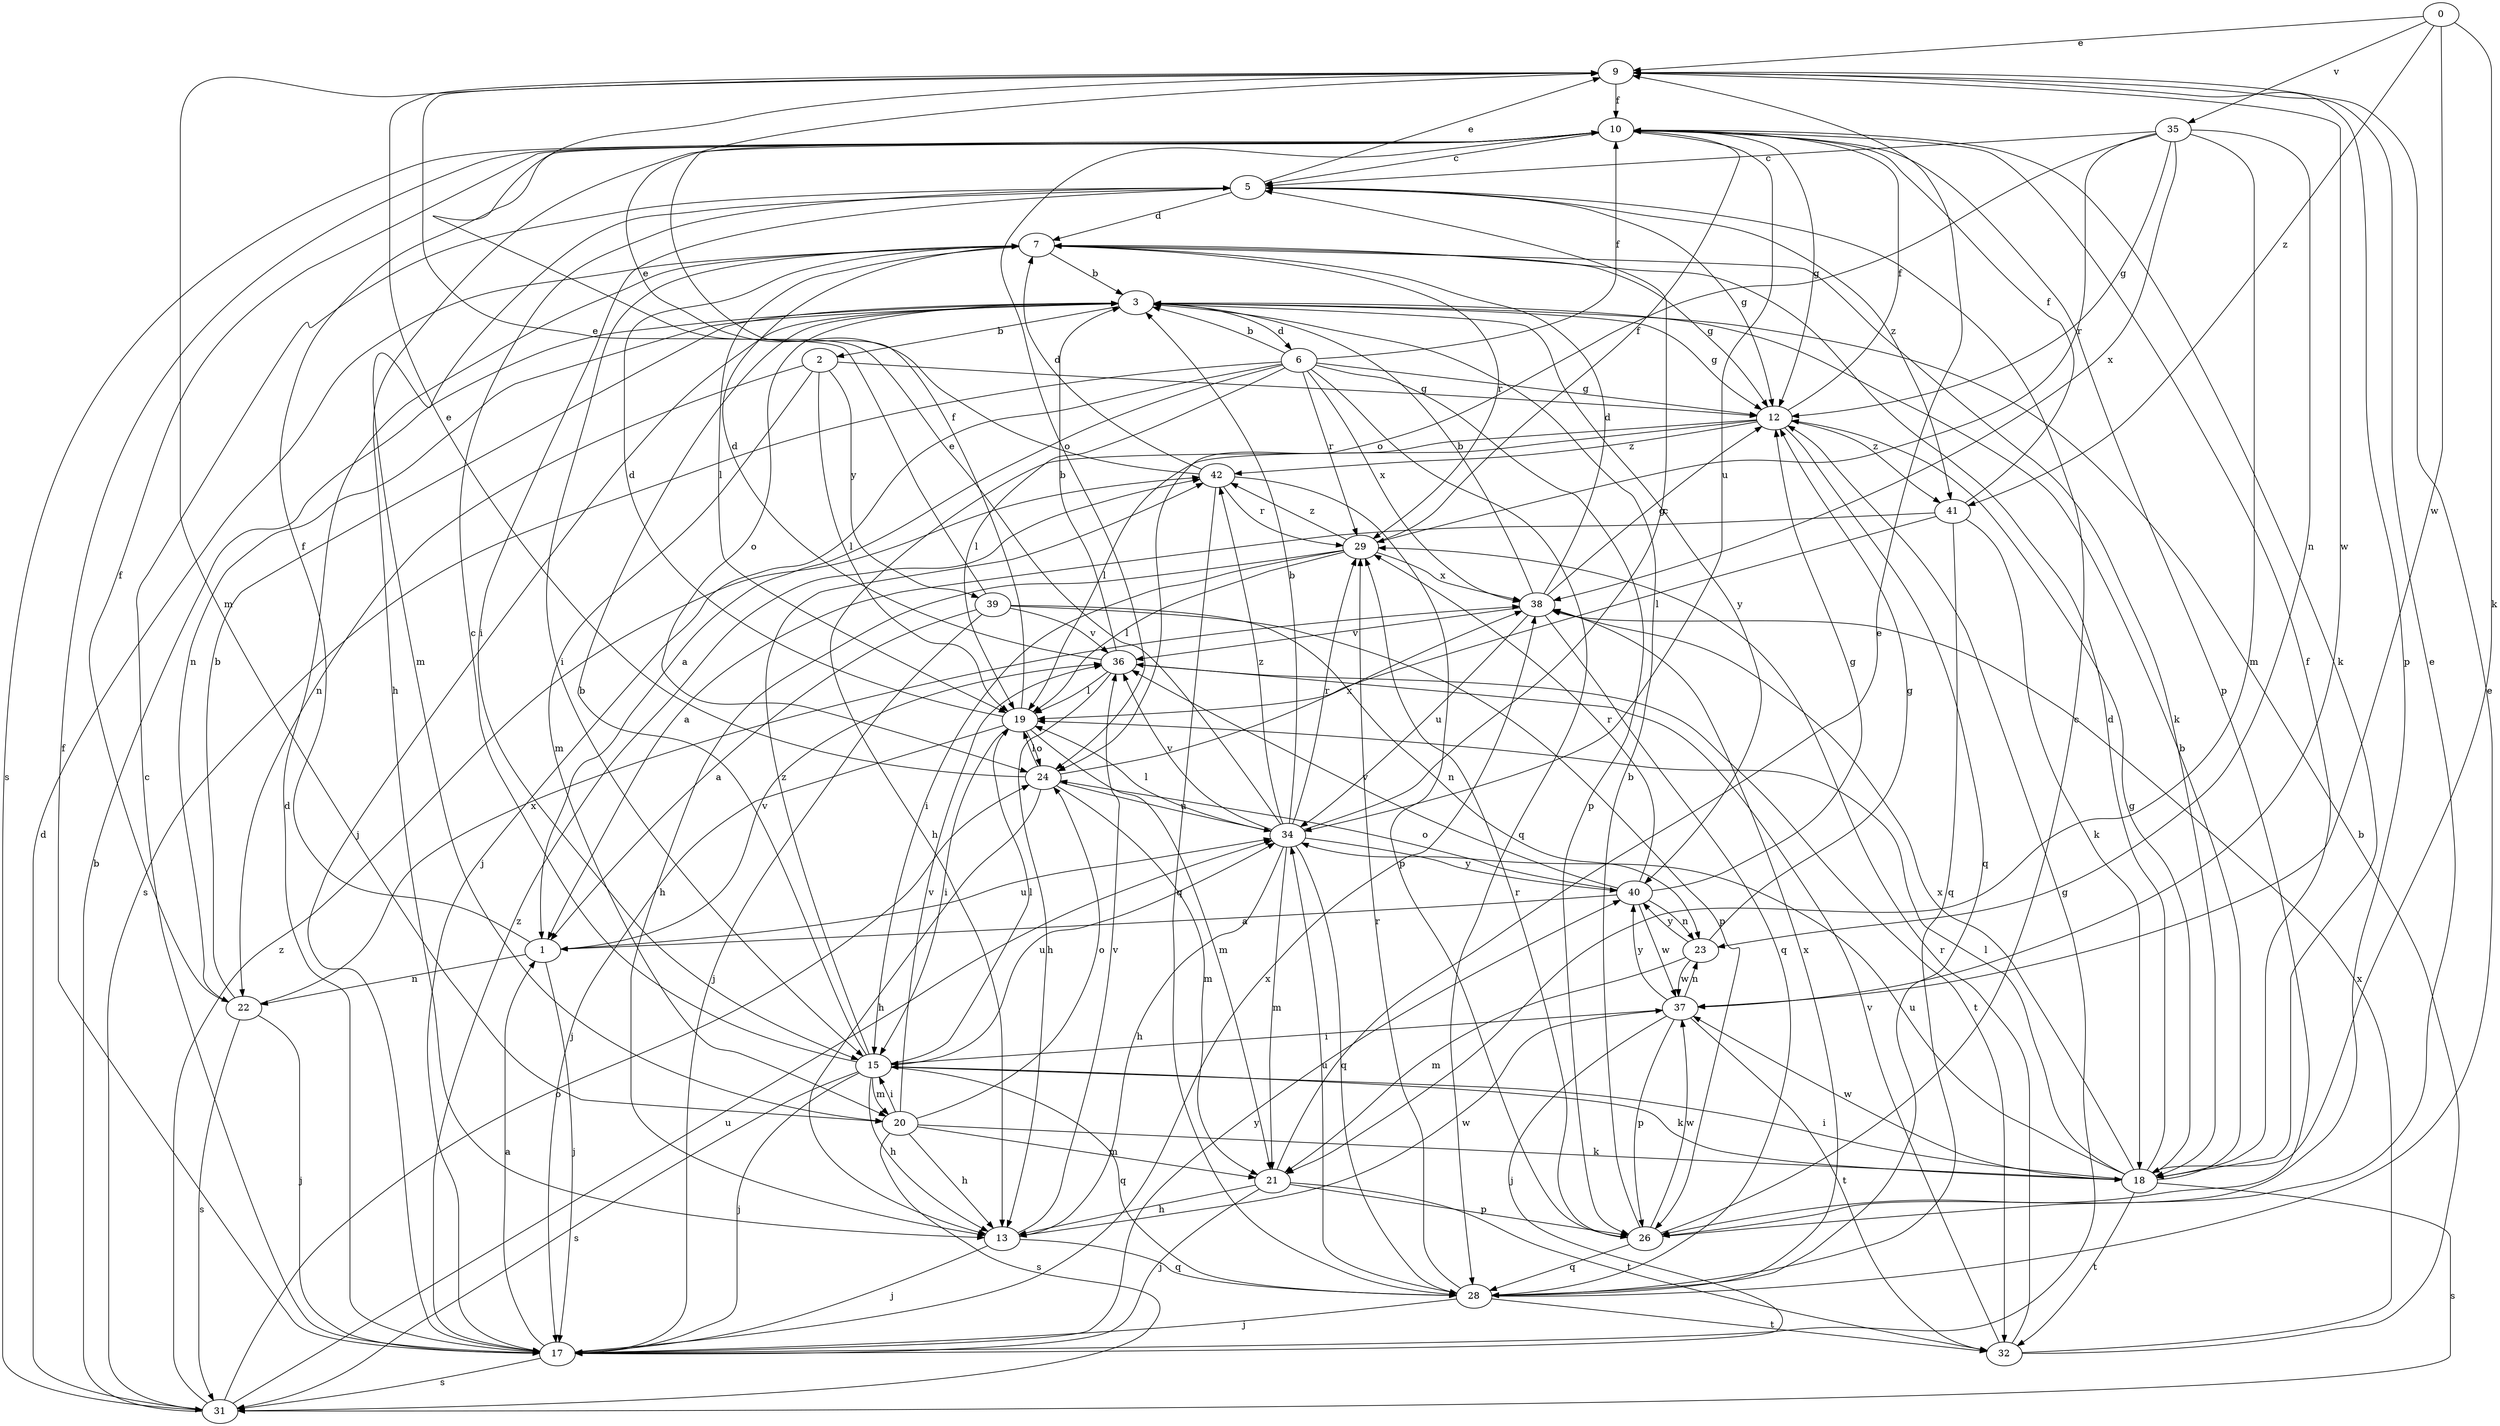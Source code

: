 strict digraph  {
0;
1;
2;
3;
5;
6;
7;
9;
10;
12;
13;
15;
17;
18;
19;
20;
21;
22;
23;
24;
26;
28;
29;
31;
32;
34;
35;
36;
37;
38;
39;
40;
41;
42;
0 -> 9  [label=e];
0 -> 18  [label=k];
0 -> 35  [label=v];
0 -> 37  [label=w];
0 -> 41  [label=z];
1 -> 10  [label=f];
1 -> 17  [label=j];
1 -> 22  [label=n];
1 -> 34  [label=u];
1 -> 36  [label=v];
2 -> 12  [label=g];
2 -> 19  [label=l];
2 -> 20  [label=m];
2 -> 22  [label=n];
2 -> 39  [label=y];
3 -> 2  [label=b];
3 -> 6  [label=d];
3 -> 12  [label=g];
3 -> 17  [label=j];
3 -> 22  [label=n];
3 -> 24  [label=o];
3 -> 40  [label=y];
5 -> 7  [label=d];
5 -> 9  [label=e];
5 -> 12  [label=g];
5 -> 15  [label=i];
5 -> 20  [label=m];
5 -> 41  [label=z];
6 -> 1  [label=a];
6 -> 3  [label=b];
6 -> 10  [label=f];
6 -> 12  [label=g];
6 -> 17  [label=j];
6 -> 19  [label=l];
6 -> 26  [label=p];
6 -> 28  [label=q];
6 -> 29  [label=r];
6 -> 31  [label=s];
6 -> 38  [label=x];
7 -> 3  [label=b];
7 -> 12  [label=g];
7 -> 15  [label=i];
7 -> 18  [label=k];
7 -> 19  [label=l];
7 -> 29  [label=r];
9 -> 10  [label=f];
9 -> 20  [label=m];
9 -> 26  [label=p];
9 -> 37  [label=w];
10 -> 5  [label=c];
10 -> 12  [label=g];
10 -> 13  [label=h];
10 -> 18  [label=k];
10 -> 24  [label=o];
10 -> 26  [label=p];
10 -> 31  [label=s];
10 -> 34  [label=u];
12 -> 10  [label=f];
12 -> 13  [label=h];
12 -> 19  [label=l];
12 -> 28  [label=q];
12 -> 41  [label=z];
12 -> 42  [label=z];
13 -> 17  [label=j];
13 -> 28  [label=q];
13 -> 36  [label=v];
13 -> 37  [label=w];
15 -> 3  [label=b];
15 -> 5  [label=c];
15 -> 13  [label=h];
15 -> 17  [label=j];
15 -> 18  [label=k];
15 -> 19  [label=l];
15 -> 20  [label=m];
15 -> 28  [label=q];
15 -> 31  [label=s];
15 -> 34  [label=u];
15 -> 42  [label=z];
17 -> 1  [label=a];
17 -> 5  [label=c];
17 -> 7  [label=d];
17 -> 10  [label=f];
17 -> 12  [label=g];
17 -> 31  [label=s];
17 -> 38  [label=x];
17 -> 40  [label=y];
17 -> 42  [label=z];
18 -> 3  [label=b];
18 -> 7  [label=d];
18 -> 10  [label=f];
18 -> 12  [label=g];
18 -> 15  [label=i];
18 -> 19  [label=l];
18 -> 31  [label=s];
18 -> 32  [label=t];
18 -> 34  [label=u];
18 -> 37  [label=w];
18 -> 38  [label=x];
19 -> 7  [label=d];
19 -> 10  [label=f];
19 -> 15  [label=i];
19 -> 17  [label=j];
19 -> 21  [label=m];
19 -> 24  [label=o];
20 -> 13  [label=h];
20 -> 15  [label=i];
20 -> 18  [label=k];
20 -> 21  [label=m];
20 -> 24  [label=o];
20 -> 31  [label=s];
20 -> 36  [label=v];
21 -> 9  [label=e];
21 -> 13  [label=h];
21 -> 17  [label=j];
21 -> 26  [label=p];
21 -> 32  [label=t];
22 -> 3  [label=b];
22 -> 10  [label=f];
22 -> 17  [label=j];
22 -> 31  [label=s];
22 -> 38  [label=x];
23 -> 12  [label=g];
23 -> 21  [label=m];
23 -> 37  [label=w];
23 -> 40  [label=y];
24 -> 9  [label=e];
24 -> 13  [label=h];
24 -> 19  [label=l];
24 -> 21  [label=m];
24 -> 34  [label=u];
24 -> 38  [label=x];
26 -> 3  [label=b];
26 -> 5  [label=c];
26 -> 9  [label=e];
26 -> 28  [label=q];
26 -> 29  [label=r];
26 -> 37  [label=w];
28 -> 9  [label=e];
28 -> 17  [label=j];
28 -> 29  [label=r];
28 -> 32  [label=t];
28 -> 34  [label=u];
28 -> 38  [label=x];
29 -> 10  [label=f];
29 -> 13  [label=h];
29 -> 15  [label=i];
29 -> 19  [label=l];
29 -> 38  [label=x];
29 -> 42  [label=z];
31 -> 3  [label=b];
31 -> 7  [label=d];
31 -> 24  [label=o];
31 -> 34  [label=u];
31 -> 42  [label=z];
32 -> 3  [label=b];
32 -> 29  [label=r];
32 -> 36  [label=v];
32 -> 38  [label=x];
34 -> 3  [label=b];
34 -> 5  [label=c];
34 -> 9  [label=e];
34 -> 13  [label=h];
34 -> 19  [label=l];
34 -> 21  [label=m];
34 -> 28  [label=q];
34 -> 29  [label=r];
34 -> 36  [label=v];
34 -> 40  [label=y];
34 -> 42  [label=z];
35 -> 5  [label=c];
35 -> 12  [label=g];
35 -> 21  [label=m];
35 -> 23  [label=n];
35 -> 24  [label=o];
35 -> 29  [label=r];
35 -> 38  [label=x];
36 -> 3  [label=b];
36 -> 7  [label=d];
36 -> 13  [label=h];
36 -> 19  [label=l];
36 -> 32  [label=t];
37 -> 15  [label=i];
37 -> 17  [label=j];
37 -> 23  [label=n];
37 -> 26  [label=p];
37 -> 32  [label=t];
37 -> 40  [label=y];
38 -> 3  [label=b];
38 -> 7  [label=d];
38 -> 12  [label=g];
38 -> 28  [label=q];
38 -> 34  [label=u];
38 -> 36  [label=v];
39 -> 1  [label=a];
39 -> 9  [label=e];
39 -> 17  [label=j];
39 -> 23  [label=n];
39 -> 26  [label=p];
39 -> 36  [label=v];
40 -> 1  [label=a];
40 -> 12  [label=g];
40 -> 23  [label=n];
40 -> 24  [label=o];
40 -> 29  [label=r];
40 -> 36  [label=v];
40 -> 37  [label=w];
41 -> 1  [label=a];
41 -> 10  [label=f];
41 -> 18  [label=k];
41 -> 19  [label=l];
41 -> 28  [label=q];
42 -> 7  [label=d];
42 -> 9  [label=e];
42 -> 26  [label=p];
42 -> 28  [label=q];
42 -> 29  [label=r];
}

